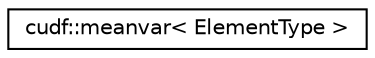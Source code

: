 digraph "Graphical Class Hierarchy"
{
  edge [fontname="Helvetica",fontsize="10",labelfontname="Helvetica",labelfontsize="10"];
  node [fontname="Helvetica",fontsize="10",shape=record];
  rankdir="LR";
  Node0 [label="cudf::meanvar\< ElementType \>",height=0.2,width=0.4,color="black", fillcolor="white", style="filled",URL="$structcudf_1_1meanvar.html",tooltip="intermediate struct to calculate mean and variance This is an example case to output a struct from co..."];
}
